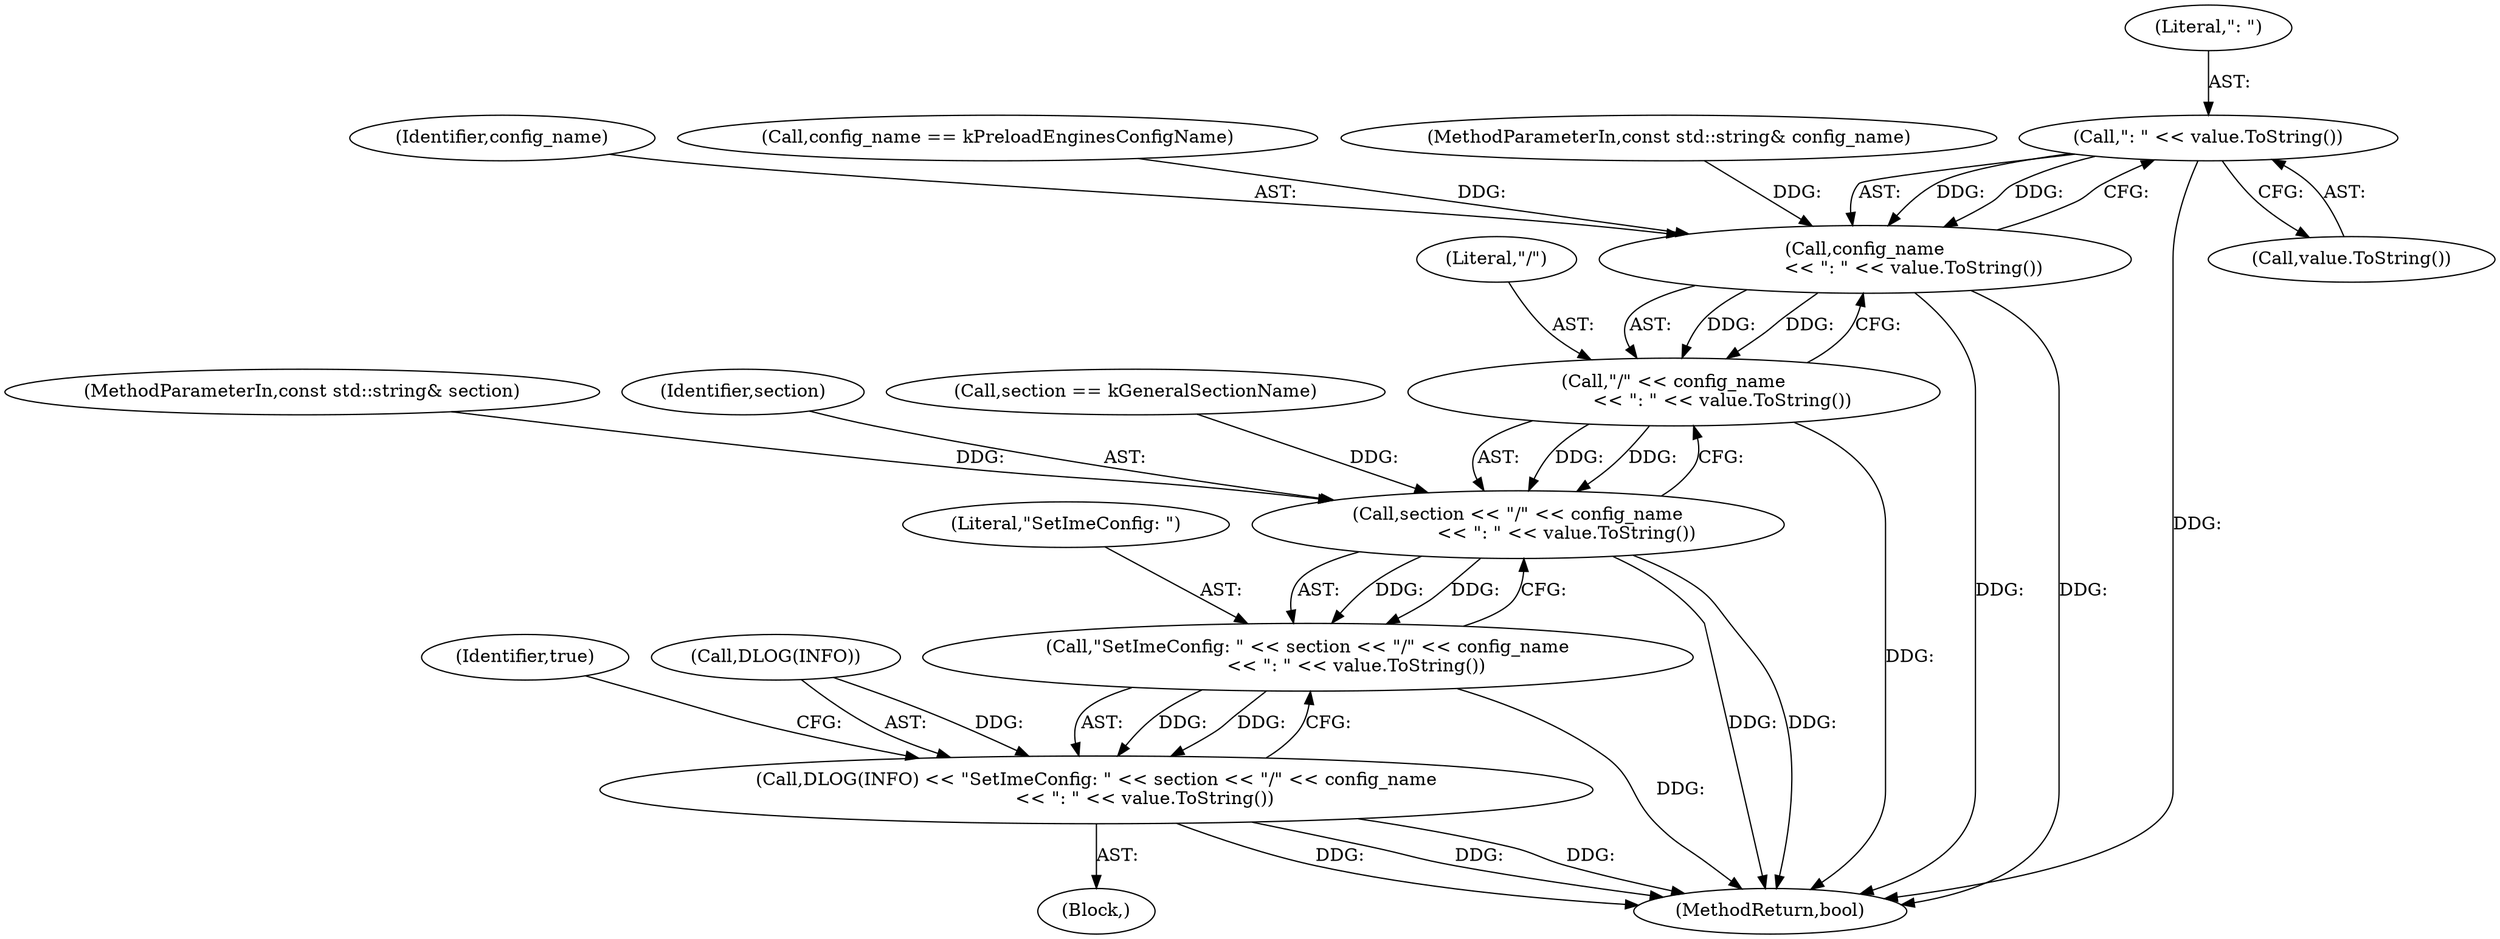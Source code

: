 digraph "1_Chrome_dc7b094a338c6c521f918f478e993f0f74bbea0d_71@del" {
"1000260" [label="(Call,\": \" << value.ToString())"];
"1000258" [label="(Call,config_name\n                 << \": \" << value.ToString())"];
"1000256" [label="(Call,\"/\" << config_name\n                 << \": \" << value.ToString())"];
"1000254" [label="(Call,section << \"/\" << config_name\n                 << \": \" << value.ToString())"];
"1000252" [label="(Call,\"SetImeConfig: \" << section << \"/\" << config_name\n                 << \": \" << value.ToString())"];
"1000249" [label="(Call,DLOG(INFO) << \"SetImeConfig: \" << section << \"/\" << config_name\n                 << \": \" << value.ToString())"];
"1000258" [label="(Call,config_name\n                 << \": \" << value.ToString())"];
"1000256" [label="(Call,\"/\" << config_name\n                 << \": \" << value.ToString())"];
"1000104" [label="(MethodParameterIn,const std::string& section)"];
"1000261" [label="(Literal,\": \")"];
"1000265" [label="(MethodReturn,bool)"];
"1000262" [label="(Call,value.ToString())"];
"1000259" [label="(Identifier,config_name)"];
"1000138" [label="(Call,config_name == kPreloadEnginesConfigName)"];
"1000254" [label="(Call,section << \"/\" << config_name\n                 << \": \" << value.ToString())"];
"1000252" [label="(Call,\"SetImeConfig: \" << section << \"/\" << config_name\n                 << \": \" << value.ToString())"];
"1000255" [label="(Identifier,section)"];
"1000135" [label="(Call,section == kGeneralSectionName)"];
"1000248" [label="(Block,)"];
"1000264" [label="(Identifier,true)"];
"1000257" [label="(Literal,\"/\")"];
"1000253" [label="(Literal,\"SetImeConfig: \")"];
"1000250" [label="(Call,DLOG(INFO))"];
"1000105" [label="(MethodParameterIn,const std::string& config_name)"];
"1000249" [label="(Call,DLOG(INFO) << \"SetImeConfig: \" << section << \"/\" << config_name\n                 << \": \" << value.ToString())"];
"1000260" [label="(Call,\": \" << value.ToString())"];
"1000260" -> "1000258"  [label="AST: "];
"1000260" -> "1000262"  [label="CFG: "];
"1000261" -> "1000260"  [label="AST: "];
"1000262" -> "1000260"  [label="AST: "];
"1000258" -> "1000260"  [label="CFG: "];
"1000260" -> "1000265"  [label="DDG: "];
"1000260" -> "1000258"  [label="DDG: "];
"1000260" -> "1000258"  [label="DDG: "];
"1000258" -> "1000256"  [label="AST: "];
"1000259" -> "1000258"  [label="AST: "];
"1000256" -> "1000258"  [label="CFG: "];
"1000258" -> "1000265"  [label="DDG: "];
"1000258" -> "1000265"  [label="DDG: "];
"1000258" -> "1000256"  [label="DDG: "];
"1000258" -> "1000256"  [label="DDG: "];
"1000138" -> "1000258"  [label="DDG: "];
"1000105" -> "1000258"  [label="DDG: "];
"1000256" -> "1000254"  [label="AST: "];
"1000257" -> "1000256"  [label="AST: "];
"1000254" -> "1000256"  [label="CFG: "];
"1000256" -> "1000265"  [label="DDG: "];
"1000256" -> "1000254"  [label="DDG: "];
"1000256" -> "1000254"  [label="DDG: "];
"1000254" -> "1000252"  [label="AST: "];
"1000255" -> "1000254"  [label="AST: "];
"1000252" -> "1000254"  [label="CFG: "];
"1000254" -> "1000265"  [label="DDG: "];
"1000254" -> "1000265"  [label="DDG: "];
"1000254" -> "1000252"  [label="DDG: "];
"1000254" -> "1000252"  [label="DDG: "];
"1000135" -> "1000254"  [label="DDG: "];
"1000104" -> "1000254"  [label="DDG: "];
"1000252" -> "1000249"  [label="AST: "];
"1000253" -> "1000252"  [label="AST: "];
"1000249" -> "1000252"  [label="CFG: "];
"1000252" -> "1000265"  [label="DDG: "];
"1000252" -> "1000249"  [label="DDG: "];
"1000252" -> "1000249"  [label="DDG: "];
"1000249" -> "1000248"  [label="AST: "];
"1000250" -> "1000249"  [label="AST: "];
"1000264" -> "1000249"  [label="CFG: "];
"1000249" -> "1000265"  [label="DDG: "];
"1000249" -> "1000265"  [label="DDG: "];
"1000249" -> "1000265"  [label="DDG: "];
"1000250" -> "1000249"  [label="DDG: "];
}
